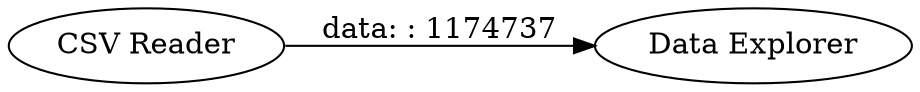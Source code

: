 digraph {
	"-7444887373357949763_1" [label="CSV Reader"]
	"-7444887373357949763_2" [label="Data Explorer"]
	"-7444887373357949763_1" -> "-7444887373357949763_2" [label="data: : 1174737"]
	rankdir=LR
}
